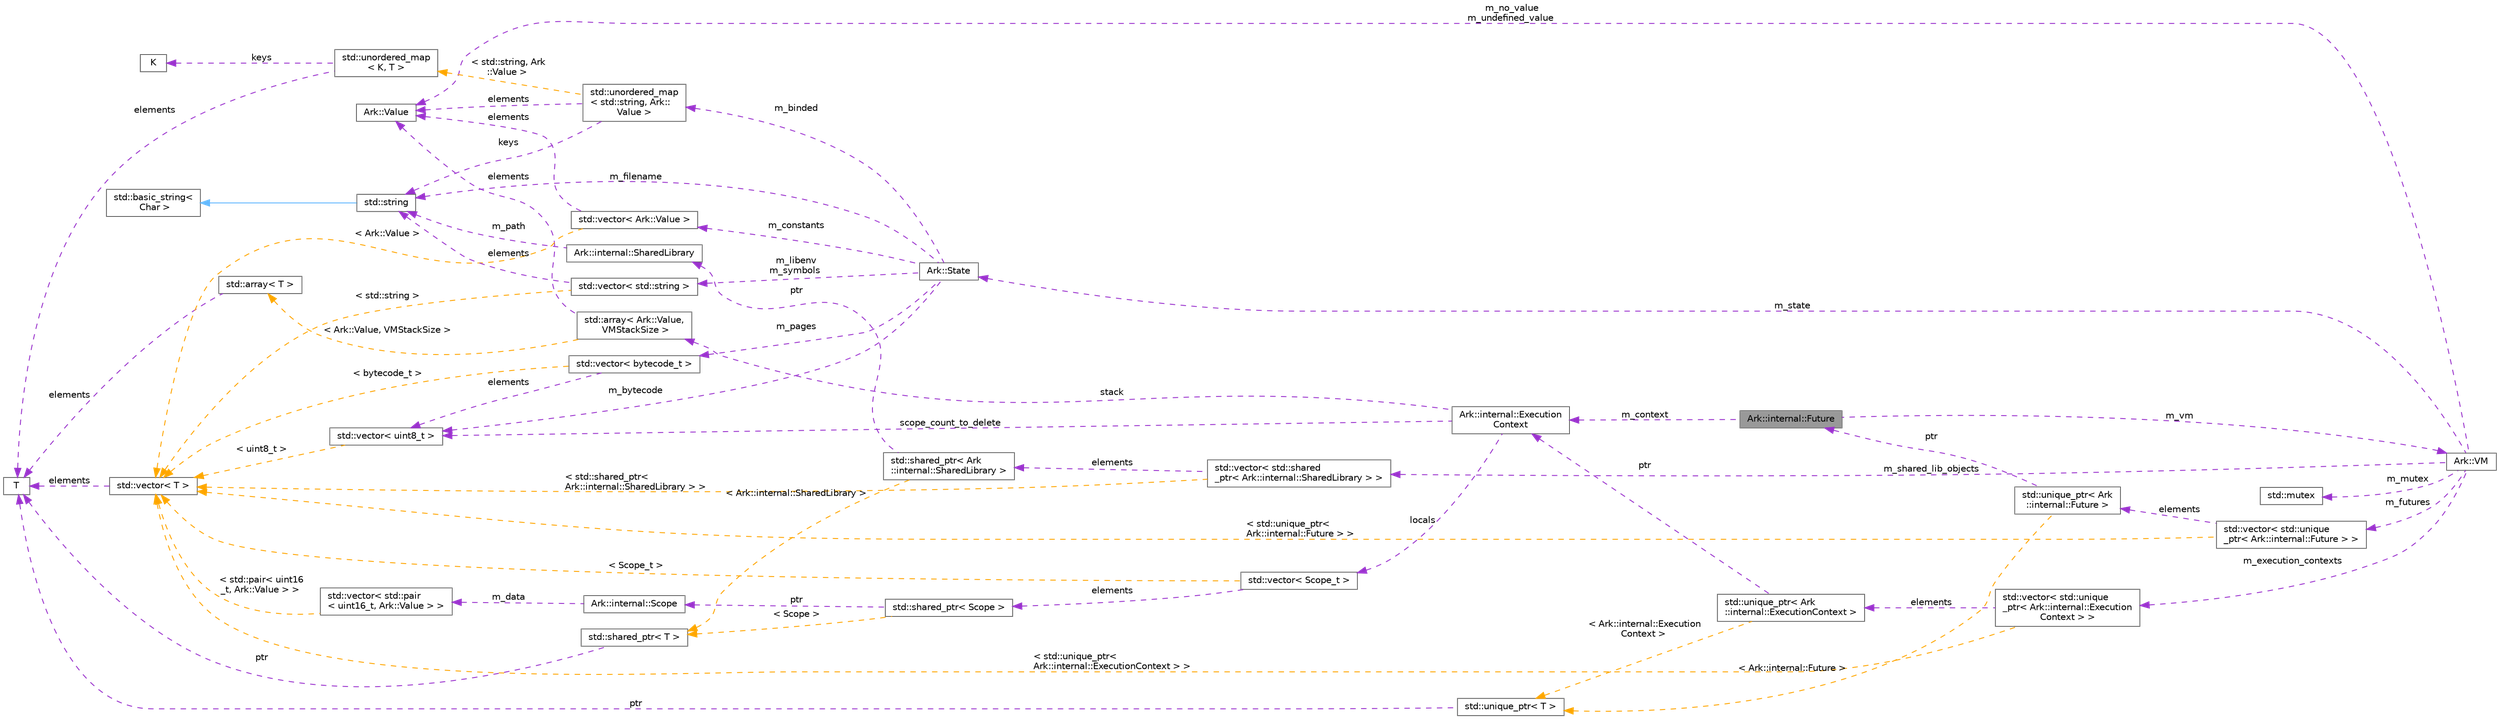 digraph "Ark::internal::Future"
{
 // INTERACTIVE_SVG=YES
 // LATEX_PDF_SIZE
  bgcolor="transparent";
  edge [fontname=Helvetica,fontsize=10,labelfontname=Helvetica,labelfontsize=10];
  node [fontname=Helvetica,fontsize=10,shape=box,height=0.2,width=0.4];
  rankdir="LR";
  Node1 [label="Ark::internal::Future",height=0.2,width=0.4,color="gray40", fillcolor="grey60", style="filled", fontcolor="black",tooltip=" "];
  Node2 -> Node1 [dir="back",color="darkorchid3",style="dashed",label=" m_context" ];
  Node2 [label="Ark::internal::Execution\lContext",height=0.2,width=0.4,color="gray40", fillcolor="white", style="filled",URL="$d0/daf/structArk_1_1internal_1_1ExecutionContext.html",tooltip=" "];
  Node3 -> Node2 [dir="back",color="darkorchid3",style="dashed",label=" stack" ];
  Node3 [label="std::array\< Ark::Value,\l VMStackSize \>",height=0.2,width=0.4,color="gray40", fillcolor="white", style="filled",tooltip=" "];
  Node4 -> Node3 [dir="back",color="darkorchid3",style="dashed",label=" elements" ];
  Node4 [label="Ark::Value",height=0.2,width=0.4,color="gray40", fillcolor="white", style="filled",URL="$d3/d90/classArk_1_1Value.html",tooltip=" "];
  Node5 -> Node3 [dir="back",color="orange",style="dashed",label=" \< Ark::Value, VMStackSize \>" ];
  Node5 [label="std::array\< T \>",height=0.2,width=0.4,color="gray40", fillcolor="white", style="filled",tooltip=" "];
  Node6 -> Node5 [dir="back",color="darkorchid3",style="dashed",label=" elements" ];
  Node6 [label="T",height=0.2,width=0.4,color="gray40", fillcolor="white", style="filled",tooltip=" "];
  Node7 -> Node2 [dir="back",color="darkorchid3",style="dashed",label=" scope_count_to_delete" ];
  Node7 [label="std::vector\< uint8_t \>",height=0.2,width=0.4,color="gray40", fillcolor="white", style="filled",tooltip=" "];
  Node8 -> Node7 [dir="back",color="orange",style="dashed",label=" \< uint8_t \>" ];
  Node8 [label="std::vector\< T \>",height=0.2,width=0.4,color="gray40", fillcolor="white", style="filled",tooltip=" "];
  Node6 -> Node8 [dir="back",color="darkorchid3",style="dashed",label=" elements" ];
  Node9 -> Node2 [dir="back",color="darkorchid3",style="dashed",label=" locals" ];
  Node9 [label="std::vector\< Scope_t \>",height=0.2,width=0.4,color="gray40", fillcolor="white", style="filled",tooltip=" "];
  Node10 -> Node9 [dir="back",color="darkorchid3",style="dashed",label=" elements" ];
  Node10 [label="std::shared_ptr\< Scope \>",height=0.2,width=0.4,color="gray40", fillcolor="white", style="filled",tooltip=" "];
  Node11 -> Node10 [dir="back",color="darkorchid3",style="dashed",label=" ptr" ];
  Node11 [label="Ark::internal::Scope",height=0.2,width=0.4,color="gray40", fillcolor="white", style="filled",URL="$d5/d74/classArk_1_1internal_1_1Scope.html",tooltip="A class to handle the VM scope more efficiently."];
  Node12 -> Node11 [dir="back",color="darkorchid3",style="dashed",label=" m_data" ];
  Node12 [label="std::vector\< std::pair\l\< uint16_t, Ark::Value \> \>",height=0.2,width=0.4,color="gray40", fillcolor="white", style="filled",tooltip=" "];
  Node8 -> Node12 [dir="back",color="orange",style="dashed",label=" \< std::pair\< uint16\l_t, Ark::Value \> \>" ];
  Node13 -> Node10 [dir="back",color="orange",style="dashed",label=" \< Scope \>" ];
  Node13 [label="std::shared_ptr\< T \>",height=0.2,width=0.4,color="gray40", fillcolor="white", style="filled",tooltip=" "];
  Node6 -> Node13 [dir="back",color="darkorchid3",style="dashed",label=" ptr" ];
  Node8 -> Node9 [dir="back",color="orange",style="dashed",label=" \< Scope_t \>" ];
  Node14 -> Node1 [dir="back",color="darkorchid3",style="dashed",label=" m_vm" ];
  Node14 [label="Ark::VM",height=0.2,width=0.4,color="gray40", fillcolor="white", style="filled",URL="$d2/d93/classArk_1_1VM.html",tooltip="The ArkScript virtual machine, executing ArkScript bytecode."];
  Node15 -> Node14 [dir="back",color="darkorchid3",style="dashed",label=" m_state" ];
  Node15 [label="Ark::State",height=0.2,width=0.4,color="gray40", fillcolor="white", style="filled",URL="$d1/d37/classArk_1_1State.html",tooltip="Ark state to handle the dirty job of loading and compiling ArkScript code."];
  Node7 -> Node15 [dir="back",color="darkorchid3",style="dashed",label=" m_bytecode" ];
  Node16 -> Node15 [dir="back",color="darkorchid3",style="dashed",label=" m_libenv\nm_symbols" ];
  Node16 [label="std::vector\< std::string \>",height=0.2,width=0.4,color="gray40", fillcolor="white", style="filled",tooltip=" "];
  Node17 -> Node16 [dir="back",color="darkorchid3",style="dashed",label=" elements" ];
  Node17 [label="std::string",height=0.2,width=0.4,color="gray40", fillcolor="white", style="filled",tooltip=" "];
  Node18 -> Node17 [dir="back",color="steelblue1",style="solid"];
  Node18 [label="std::basic_string\<\l Char \>",height=0.2,width=0.4,color="gray40", fillcolor="white", style="filled",tooltip=" "];
  Node8 -> Node16 [dir="back",color="orange",style="dashed",label=" \< std::string \>" ];
  Node17 -> Node15 [dir="back",color="darkorchid3",style="dashed",label=" m_filename" ];
  Node19 -> Node15 [dir="back",color="darkorchid3",style="dashed",label=" m_constants" ];
  Node19 [label="std::vector\< Ark::Value \>",height=0.2,width=0.4,color="gray40", fillcolor="white", style="filled",tooltip=" "];
  Node4 -> Node19 [dir="back",color="darkorchid3",style="dashed",label=" elements" ];
  Node8 -> Node19 [dir="back",color="orange",style="dashed",label=" \< Ark::Value \>" ];
  Node20 -> Node15 [dir="back",color="darkorchid3",style="dashed",label=" m_pages" ];
  Node20 [label="std::vector\< bytecode_t \>",height=0.2,width=0.4,color="gray40", fillcolor="white", style="filled",tooltip=" "];
  Node7 -> Node20 [dir="back",color="darkorchid3",style="dashed",label=" elements" ];
  Node8 -> Node20 [dir="back",color="orange",style="dashed",label=" \< bytecode_t \>" ];
  Node21 -> Node15 [dir="back",color="darkorchid3",style="dashed",label=" m_binded" ];
  Node21 [label="std::unordered_map\l\< std::string, Ark::\lValue \>",height=0.2,width=0.4,color="gray40", fillcolor="white", style="filled",tooltip=" "];
  Node17 -> Node21 [dir="back",color="darkorchid3",style="dashed",label=" keys" ];
  Node4 -> Node21 [dir="back",color="darkorchid3",style="dashed",label=" elements" ];
  Node22 -> Node21 [dir="back",color="orange",style="dashed",label=" \< std::string, Ark\l::Value \>" ];
  Node22 [label="std::unordered_map\l\< K, T \>",height=0.2,width=0.4,color="gray40", fillcolor="white", style="filled",tooltip=" "];
  Node23 -> Node22 [dir="back",color="darkorchid3",style="dashed",label=" keys" ];
  Node23 [label="K",height=0.2,width=0.4,color="gray40", fillcolor="white", style="filled",tooltip=" "];
  Node6 -> Node22 [dir="back",color="darkorchid3",style="dashed",label=" elements" ];
  Node24 -> Node14 [dir="back",color="darkorchid3",style="dashed",label=" m_execution_contexts" ];
  Node24 [label="std::vector\< std::unique\l_ptr\< Ark::internal::Execution\lContext \> \>",height=0.2,width=0.4,color="gray40", fillcolor="white", style="filled",tooltip=" "];
  Node25 -> Node24 [dir="back",color="darkorchid3",style="dashed",label=" elements" ];
  Node25 [label="std::unique_ptr\< Ark\l::internal::ExecutionContext \>",height=0.2,width=0.4,color="gray40", fillcolor="white", style="filled",tooltip=" "];
  Node2 -> Node25 [dir="back",color="darkorchid3",style="dashed",label=" ptr" ];
  Node26 -> Node25 [dir="back",color="orange",style="dashed",label=" \< Ark::internal::Execution\lContext \>" ];
  Node26 [label="std::unique_ptr\< T \>",height=0.2,width=0.4,color="gray40", fillcolor="white", style="filled",tooltip=" "];
  Node6 -> Node26 [dir="back",color="darkorchid3",style="dashed",label=" ptr" ];
  Node8 -> Node24 [dir="back",color="orange",style="dashed",label=" \< std::unique_ptr\<\l Ark::internal::ExecutionContext \> \>" ];
  Node27 -> Node14 [dir="back",color="darkorchid3",style="dashed",label=" m_mutex" ];
  Node27 [label="std::mutex",height=0.2,width=0.4,color="gray40", fillcolor="white", style="filled",tooltip=" "];
  Node28 -> Node14 [dir="back",color="darkorchid3",style="dashed",label=" m_shared_lib_objects" ];
  Node28 [label="std::vector\< std::shared\l_ptr\< Ark::internal::SharedLibrary \> \>",height=0.2,width=0.4,color="gray40", fillcolor="white", style="filled",tooltip=" "];
  Node29 -> Node28 [dir="back",color="darkorchid3",style="dashed",label=" elements" ];
  Node29 [label="std::shared_ptr\< Ark\l::internal::SharedLibrary \>",height=0.2,width=0.4,color="gray40", fillcolor="white", style="filled",tooltip=" "];
  Node30 -> Node29 [dir="back",color="darkorchid3",style="dashed",label=" ptr" ];
  Node30 [label="Ark::internal::SharedLibrary",height=0.2,width=0.4,color="gray40", fillcolor="white", style="filled",URL="$d0/d8a/classArk_1_1internal_1_1SharedLibrary.html",tooltip="Handling a shared library as an ArkScript plugin."];
  Node17 -> Node30 [dir="back",color="darkorchid3",style="dashed",label=" m_path" ];
  Node13 -> Node29 [dir="back",color="orange",style="dashed",label=" \< Ark::internal::SharedLibrary \>" ];
  Node8 -> Node28 [dir="back",color="orange",style="dashed",label=" \< std::shared_ptr\<\l Ark::internal::SharedLibrary \> \>" ];
  Node31 -> Node14 [dir="back",color="darkorchid3",style="dashed",label=" m_futures" ];
  Node31 [label="std::vector\< std::unique\l_ptr\< Ark::internal::Future \> \>",height=0.2,width=0.4,color="gray40", fillcolor="white", style="filled",tooltip=" "];
  Node32 -> Node31 [dir="back",color="darkorchid3",style="dashed",label=" elements" ];
  Node32 [label="std::unique_ptr\< Ark\l::internal::Future \>",height=0.2,width=0.4,color="gray40", fillcolor="white", style="filled",tooltip=" "];
  Node1 -> Node32 [dir="back",color="darkorchid3",style="dashed",label=" ptr" ];
  Node26 -> Node32 [dir="back",color="orange",style="dashed",label=" \< Ark::internal::Future \>" ];
  Node8 -> Node31 [dir="back",color="orange",style="dashed",label=" \< std::unique_ptr\<\l Ark::internal::Future \> \>" ];
  Node4 -> Node14 [dir="back",color="darkorchid3",style="dashed",label=" m_no_value\nm_undefined_value" ];
}
